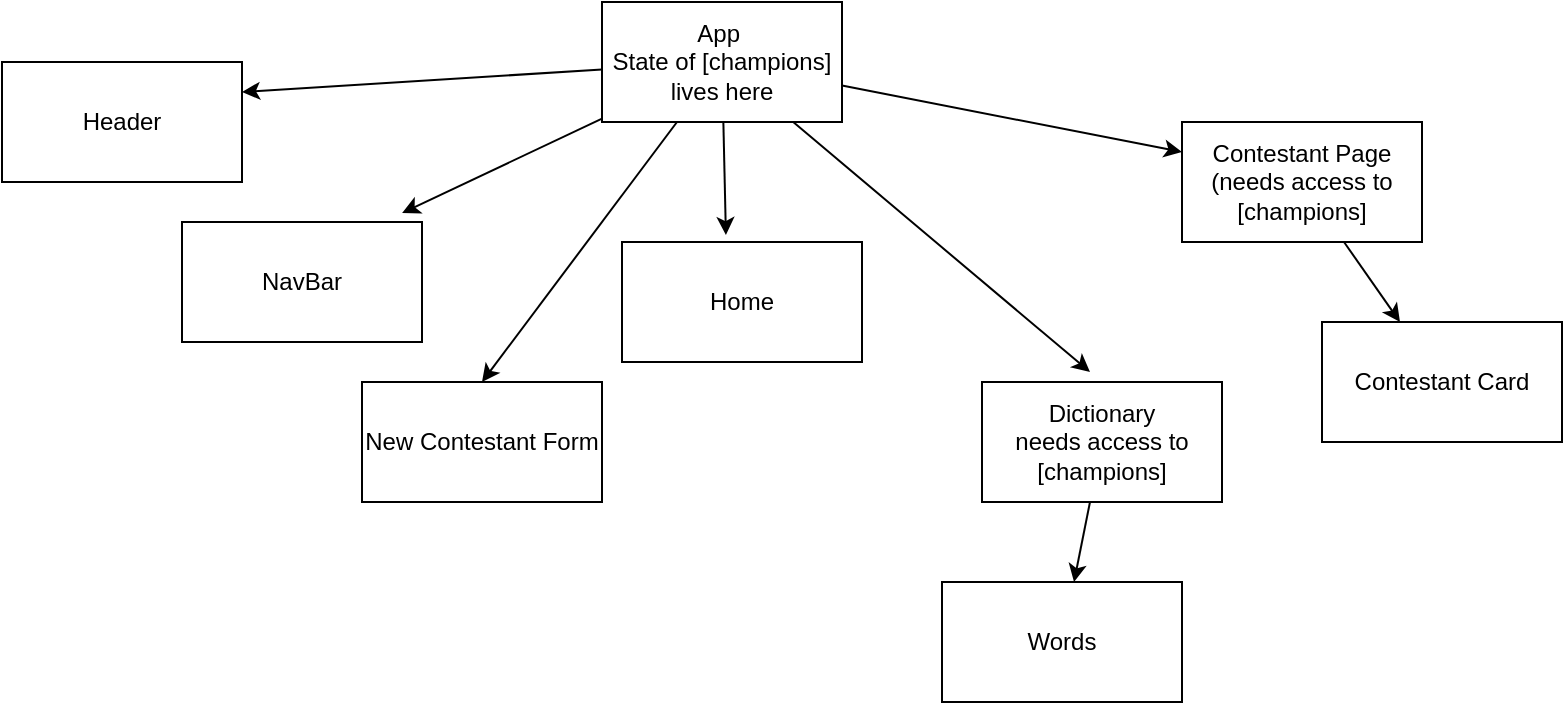 <mxfile>
    <diagram id="MEnLQQIazb0LOyuGi-DK" name="Page-1">
        <mxGraphModel dx="1410" dy="496" grid="1" gridSize="10" guides="1" tooltips="1" connect="1" arrows="1" fold="1" page="1" pageScale="1" pageWidth="850" pageHeight="1100" math="0" shadow="0">
            <root>
                <mxCell id="0"/>
                <mxCell id="1" parent="0"/>
                <mxCell id="4" style="edgeStyle=none;html=1;entryX=1;entryY=0.25;entryDx=0;entryDy=0;" edge="1" parent="1" source="2" target="3">
                    <mxGeometry relative="1" as="geometry"/>
                </mxCell>
                <mxCell id="6" style="edgeStyle=none;html=1;entryX=0.917;entryY=-0.075;entryDx=0;entryDy=0;entryPerimeter=0;" edge="1" parent="1" source="2" target="5">
                    <mxGeometry relative="1" as="geometry">
                        <mxPoint x="280" y="150" as="targetPoint"/>
                    </mxGeometry>
                </mxCell>
                <mxCell id="9" style="edgeStyle=none;html=1;entryX=0.5;entryY=0;entryDx=0;entryDy=0;" edge="1" parent="1" source="2" target="8">
                    <mxGeometry relative="1" as="geometry"/>
                </mxCell>
                <mxCell id="10" style="edgeStyle=none;html=1;entryX=0.433;entryY=-0.058;entryDx=0;entryDy=0;entryPerimeter=0;" edge="1" parent="1" source="2" target="7">
                    <mxGeometry relative="1" as="geometry"/>
                </mxCell>
                <mxCell id="16" style="edgeStyle=none;html=1;entryX=0;entryY=0.25;entryDx=0;entryDy=0;" edge="1" parent="1" source="2" target="13">
                    <mxGeometry relative="1" as="geometry"/>
                </mxCell>
                <mxCell id="19" style="edgeStyle=none;html=1;entryX=0.45;entryY=-0.083;entryDx=0;entryDy=0;entryPerimeter=0;" edge="1" parent="1" source="2" target="11">
                    <mxGeometry relative="1" as="geometry"/>
                </mxCell>
                <mxCell id="2" value="App&amp;nbsp;&lt;br&gt;State of [champions] lives here" style="rounded=0;whiteSpace=wrap;html=1;" vertex="1" parent="1">
                    <mxGeometry x="330" y="40" width="120" height="60" as="geometry"/>
                </mxCell>
                <mxCell id="3" value="Header" style="rounded=0;whiteSpace=wrap;html=1;" vertex="1" parent="1">
                    <mxGeometry x="30" y="70" width="120" height="60" as="geometry"/>
                </mxCell>
                <mxCell id="5" value="NavBar" style="rounded=0;whiteSpace=wrap;html=1;" vertex="1" parent="1">
                    <mxGeometry x="120" y="150" width="120" height="60" as="geometry"/>
                </mxCell>
                <mxCell id="7" value="Home" style="rounded=0;whiteSpace=wrap;html=1;" vertex="1" parent="1">
                    <mxGeometry x="340" y="160" width="120" height="60" as="geometry"/>
                </mxCell>
                <mxCell id="8" value="New Contestant Form" style="rounded=0;whiteSpace=wrap;html=1;" vertex="1" parent="1">
                    <mxGeometry x="210" y="230" width="120" height="60" as="geometry"/>
                </mxCell>
                <mxCell id="15" value="" style="edgeStyle=none;html=1;" edge="1" parent="1" source="11" target="14">
                    <mxGeometry relative="1" as="geometry"/>
                </mxCell>
                <mxCell id="11" value="Dictionary&lt;br&gt;needs access to [champions]" style="rounded=0;whiteSpace=wrap;html=1;" vertex="1" parent="1">
                    <mxGeometry x="520" y="230" width="120" height="60" as="geometry"/>
                </mxCell>
                <mxCell id="18" value="" style="edgeStyle=none;html=1;" edge="1" parent="1" source="13" target="17">
                    <mxGeometry relative="1" as="geometry"/>
                </mxCell>
                <mxCell id="13" value="Contestant Page (needs access to [champions]" style="rounded=0;whiteSpace=wrap;html=1;" vertex="1" parent="1">
                    <mxGeometry x="620" y="100" width="120" height="60" as="geometry"/>
                </mxCell>
                <mxCell id="14" value="Words" style="rounded=0;whiteSpace=wrap;html=1;" vertex="1" parent="1">
                    <mxGeometry x="500" y="330" width="120" height="60" as="geometry"/>
                </mxCell>
                <mxCell id="17" value="Contestant Card" style="rounded=0;whiteSpace=wrap;html=1;" vertex="1" parent="1">
                    <mxGeometry x="690" y="200" width="120" height="60" as="geometry"/>
                </mxCell>
            </root>
        </mxGraphModel>
    </diagram>
</mxfile>